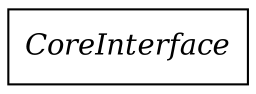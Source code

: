 strict digraph interface_diagram {
  rankdir=LR;
  CoreInterface[
    label="CoreInterface",
    URL="CoreInterface.html",
    tooltip="com.sekati.core.CoreInterface",
    fontname="Times-Italic",
    shape="record"
  ];
}
